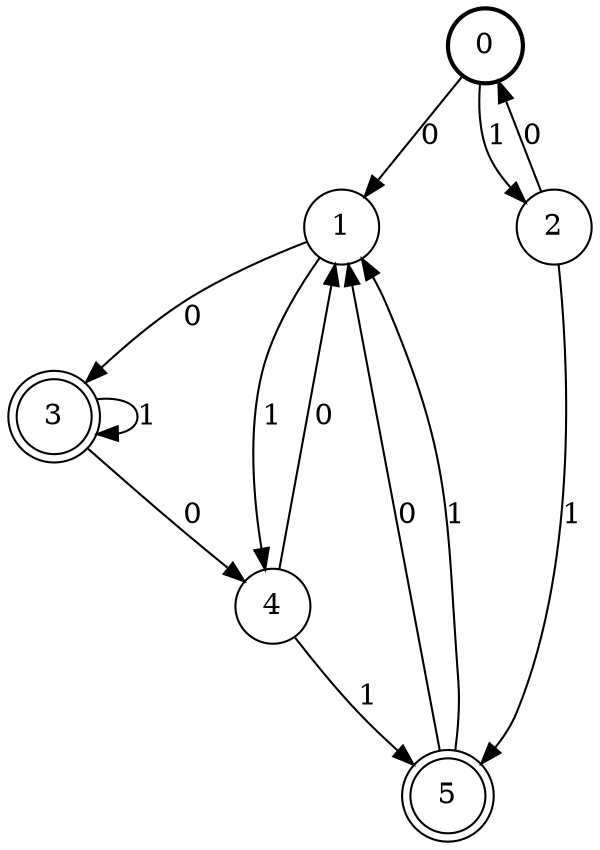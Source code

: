digraph Automat {
    node [shape = circle];
    0 [style = "bold"];
    0 -> 1 [label = "0"];
    0 -> 2 [label = "1"];
    1 -> 3 [label = "0"];
    1 -> 4 [label = "1"];
    2 -> 0 [label = "0"];
    2 -> 5 [label = "1"];
    3 [peripheries=2]
    3 -> 4 [label = "0"];
    3 -> 3 [label = "1"];
    4 -> 1 [label = "0"];
    4 -> 5 [label = "1"];
    5 [peripheries=2]
    5 -> 1 [label = "0"];
    5 -> 1 [label = "1"];
}
